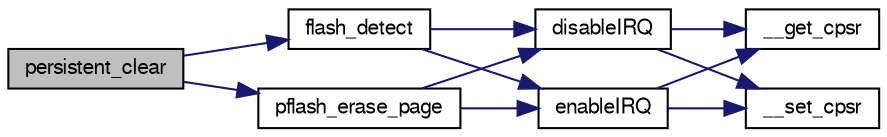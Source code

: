 digraph "persistent_clear"
{
  edge [fontname="FreeSans",fontsize="10",labelfontname="FreeSans",labelfontsize="10"];
  node [fontname="FreeSans",fontsize="10",shape=record];
  rankdir="LR";
  Node1 [label="persistent_clear",height=0.2,width=0.4,color="black", fillcolor="grey75", style="filled", fontcolor="black"];
  Node1 -> Node2 [color="midnightblue",fontsize="10",style="solid",fontname="FreeSans"];
  Node2 [label="flash_detect",height=0.2,width=0.4,color="black", fillcolor="white", style="filled",URL="$lpc21_2subsystems_2settings__arch_8c.html#ad823eefc2cb06fb3581e165cabbbc053"];
  Node2 -> Node3 [color="midnightblue",fontsize="10",style="solid",fontname="FreeSans"];
  Node3 [label="disableIRQ",height=0.2,width=0.4,color="black", fillcolor="white", style="filled",URL="$armVIC_8c.html#a495b577a0ad5c4dc620339b2edff1ac5"];
  Node3 -> Node4 [color="midnightblue",fontsize="10",style="solid",fontname="FreeSans"];
  Node4 [label="__get_cpsr",height=0.2,width=0.4,color="black", fillcolor="white", style="filled",URL="$armVIC_8c.html#a07a90dd2662e1a51c45600eccd2661c4"];
  Node3 -> Node5 [color="midnightblue",fontsize="10",style="solid",fontname="FreeSans"];
  Node5 [label="__set_cpsr",height=0.2,width=0.4,color="black", fillcolor="white", style="filled",URL="$armVIC_8c.html#a2695574f2b9c353bb88ce1239a0ab9ec"];
  Node2 -> Node6 [color="midnightblue",fontsize="10",style="solid",fontname="FreeSans"];
  Node6 [label="enableIRQ",height=0.2,width=0.4,color="black", fillcolor="white", style="filled",URL="$armVIC_8c.html#adf9d98445ae51a2278cbe9e719f579f1"];
  Node6 -> Node4 [color="midnightblue",fontsize="10",style="solid",fontname="FreeSans"];
  Node6 -> Node5 [color="midnightblue",fontsize="10",style="solid",fontname="FreeSans"];
  Node1 -> Node7 [color="midnightblue",fontsize="10",style="solid",fontname="FreeSans"];
  Node7 [label="pflash_erase_page",height=0.2,width=0.4,color="black", fillcolor="white", style="filled",URL="$lpc21_2subsystems_2settings__arch_8c.html#a0c1ad7afd13542ed562e34d271f70200"];
  Node7 -> Node3 [color="midnightblue",fontsize="10",style="solid",fontname="FreeSans"];
  Node7 -> Node6 [color="midnightblue",fontsize="10",style="solid",fontname="FreeSans"];
}
